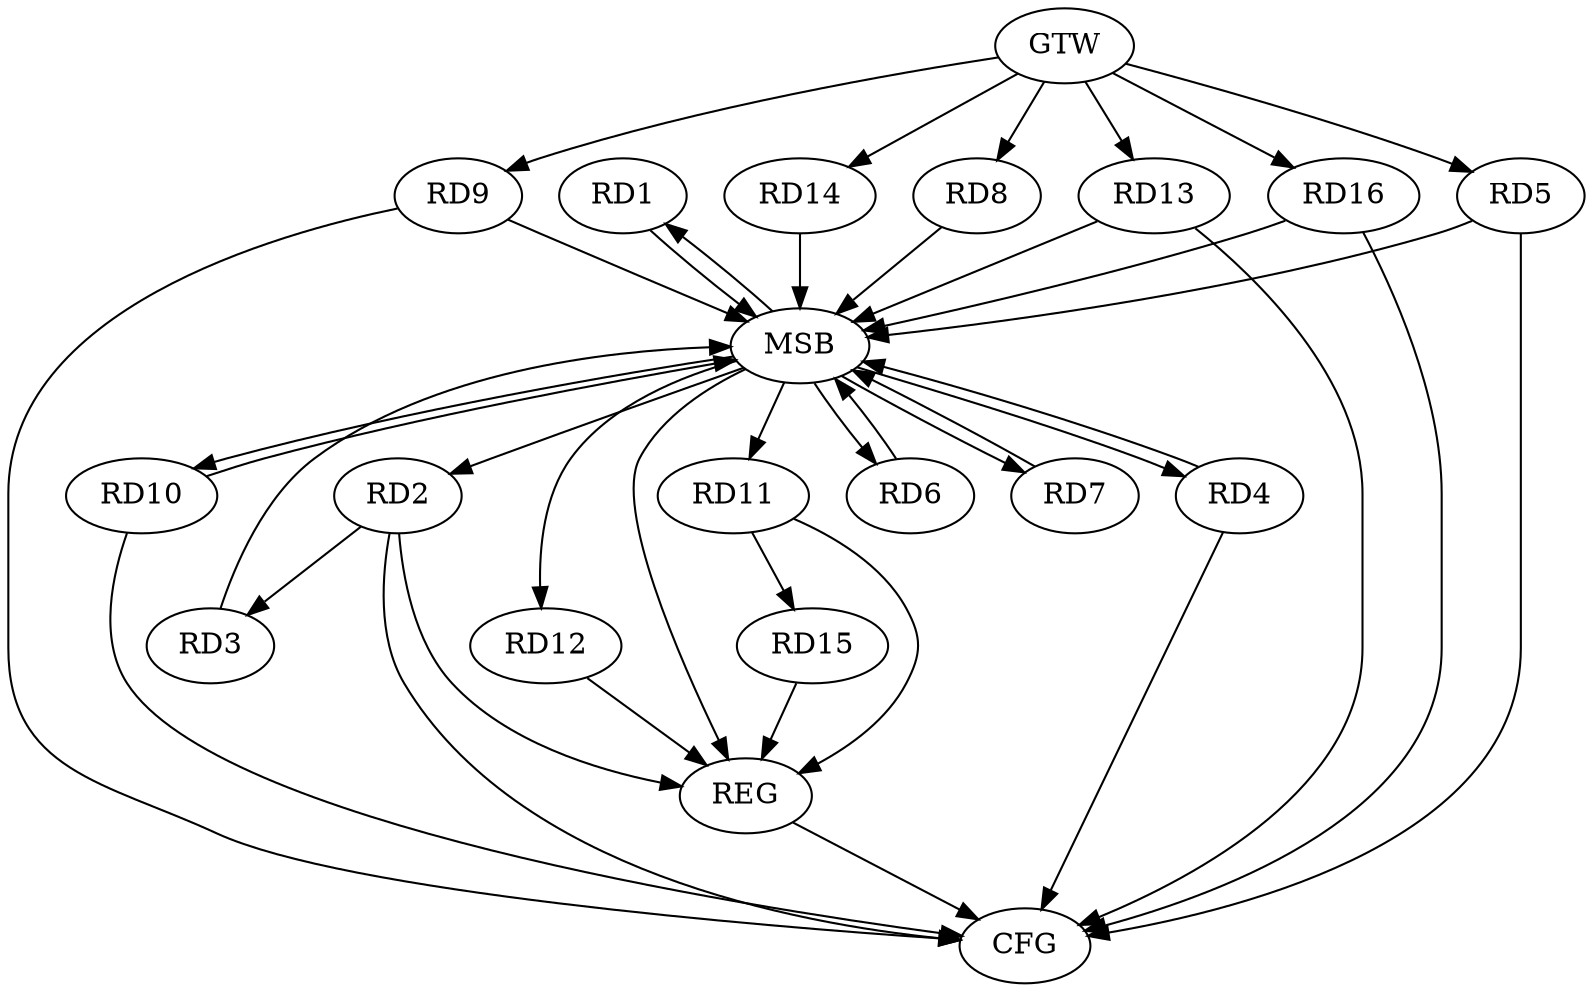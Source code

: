 strict digraph G {
  RD1 [ label="RD1" ];
  RD2 [ label="RD2" ];
  RD3 [ label="RD3" ];
  RD4 [ label="RD4" ];
  RD5 [ label="RD5" ];
  RD6 [ label="RD6" ];
  RD7 [ label="RD7" ];
  RD8 [ label="RD8" ];
  RD9 [ label="RD9" ];
  RD10 [ label="RD10" ];
  RD11 [ label="RD11" ];
  RD12 [ label="RD12" ];
  RD13 [ label="RD13" ];
  RD14 [ label="RD14" ];
  RD15 [ label="RD15" ];
  RD16 [ label="RD16" ];
  GTW [ label="GTW" ];
  REG [ label="REG" ];
  MSB [ label="MSB" ];
  CFG [ label="CFG" ];
  RD2 -> RD3;
  RD11 -> RD15;
  GTW -> RD5;
  GTW -> RD8;
  GTW -> RD9;
  GTW -> RD13;
  GTW -> RD14;
  GTW -> RD16;
  RD2 -> REG;
  RD11 -> REG;
  RD12 -> REG;
  RD15 -> REG;
  RD1 -> MSB;
  MSB -> REG;
  RD3 -> MSB;
  RD4 -> MSB;
  MSB -> RD10;
  MSB -> RD11;
  RD5 -> MSB;
  RD6 -> MSB;
  RD7 -> MSB;
  MSB -> RD1;
  MSB -> RD4;
  MSB -> RD6;
  MSB -> RD12;
  RD8 -> MSB;
  MSB -> RD7;
  RD9 -> MSB;
  RD10 -> MSB;
  RD13 -> MSB;
  RD14 -> MSB;
  MSB -> RD2;
  RD16 -> MSB;
  RD10 -> CFG;
  RD2 -> CFG;
  RD4 -> CFG;
  RD5 -> CFG;
  RD13 -> CFG;
  RD9 -> CFG;
  RD16 -> CFG;
  REG -> CFG;
}
